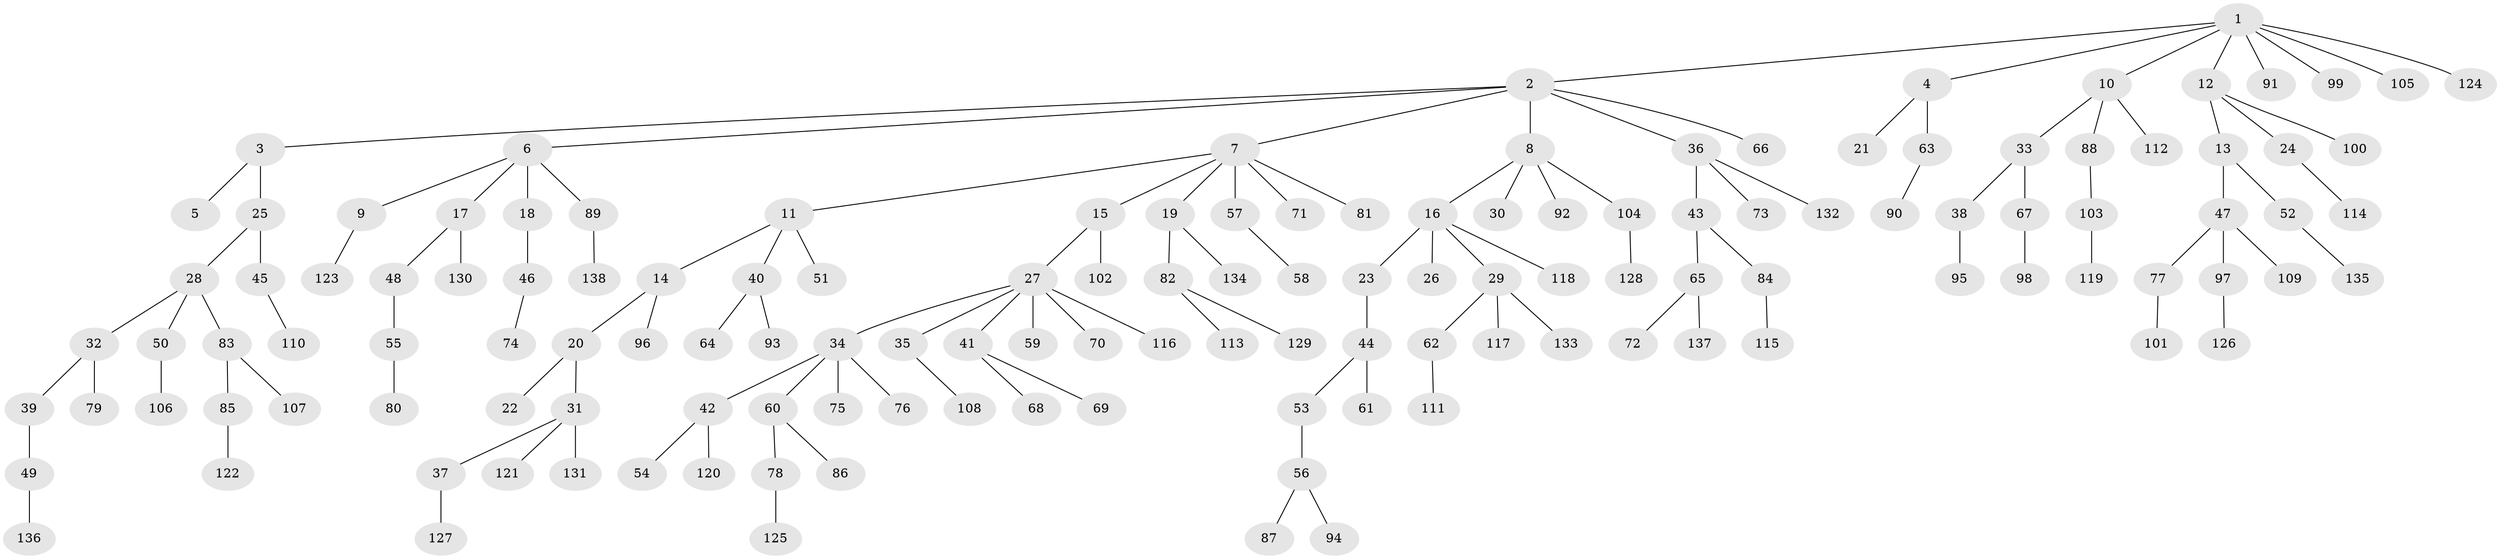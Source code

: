 // Generated by graph-tools (version 1.1) at 2025/26/03/09/25 03:26:25]
// undirected, 138 vertices, 137 edges
graph export_dot {
graph [start="1"]
  node [color=gray90,style=filled];
  1;
  2;
  3;
  4;
  5;
  6;
  7;
  8;
  9;
  10;
  11;
  12;
  13;
  14;
  15;
  16;
  17;
  18;
  19;
  20;
  21;
  22;
  23;
  24;
  25;
  26;
  27;
  28;
  29;
  30;
  31;
  32;
  33;
  34;
  35;
  36;
  37;
  38;
  39;
  40;
  41;
  42;
  43;
  44;
  45;
  46;
  47;
  48;
  49;
  50;
  51;
  52;
  53;
  54;
  55;
  56;
  57;
  58;
  59;
  60;
  61;
  62;
  63;
  64;
  65;
  66;
  67;
  68;
  69;
  70;
  71;
  72;
  73;
  74;
  75;
  76;
  77;
  78;
  79;
  80;
  81;
  82;
  83;
  84;
  85;
  86;
  87;
  88;
  89;
  90;
  91;
  92;
  93;
  94;
  95;
  96;
  97;
  98;
  99;
  100;
  101;
  102;
  103;
  104;
  105;
  106;
  107;
  108;
  109;
  110;
  111;
  112;
  113;
  114;
  115;
  116;
  117;
  118;
  119;
  120;
  121;
  122;
  123;
  124;
  125;
  126;
  127;
  128;
  129;
  130;
  131;
  132;
  133;
  134;
  135;
  136;
  137;
  138;
  1 -- 2;
  1 -- 4;
  1 -- 10;
  1 -- 12;
  1 -- 91;
  1 -- 99;
  1 -- 105;
  1 -- 124;
  2 -- 3;
  2 -- 6;
  2 -- 7;
  2 -- 8;
  2 -- 36;
  2 -- 66;
  3 -- 5;
  3 -- 25;
  4 -- 21;
  4 -- 63;
  6 -- 9;
  6 -- 17;
  6 -- 18;
  6 -- 89;
  7 -- 11;
  7 -- 15;
  7 -- 19;
  7 -- 57;
  7 -- 71;
  7 -- 81;
  8 -- 16;
  8 -- 30;
  8 -- 92;
  8 -- 104;
  9 -- 123;
  10 -- 33;
  10 -- 88;
  10 -- 112;
  11 -- 14;
  11 -- 40;
  11 -- 51;
  12 -- 13;
  12 -- 24;
  12 -- 100;
  13 -- 47;
  13 -- 52;
  14 -- 20;
  14 -- 96;
  15 -- 27;
  15 -- 102;
  16 -- 23;
  16 -- 26;
  16 -- 29;
  16 -- 118;
  17 -- 48;
  17 -- 130;
  18 -- 46;
  19 -- 82;
  19 -- 134;
  20 -- 22;
  20 -- 31;
  23 -- 44;
  24 -- 114;
  25 -- 28;
  25 -- 45;
  27 -- 34;
  27 -- 35;
  27 -- 41;
  27 -- 59;
  27 -- 70;
  27 -- 116;
  28 -- 32;
  28 -- 50;
  28 -- 83;
  29 -- 62;
  29 -- 117;
  29 -- 133;
  31 -- 37;
  31 -- 121;
  31 -- 131;
  32 -- 39;
  32 -- 79;
  33 -- 38;
  33 -- 67;
  34 -- 42;
  34 -- 60;
  34 -- 75;
  34 -- 76;
  35 -- 108;
  36 -- 43;
  36 -- 73;
  36 -- 132;
  37 -- 127;
  38 -- 95;
  39 -- 49;
  40 -- 64;
  40 -- 93;
  41 -- 68;
  41 -- 69;
  42 -- 54;
  42 -- 120;
  43 -- 65;
  43 -- 84;
  44 -- 53;
  44 -- 61;
  45 -- 110;
  46 -- 74;
  47 -- 77;
  47 -- 97;
  47 -- 109;
  48 -- 55;
  49 -- 136;
  50 -- 106;
  52 -- 135;
  53 -- 56;
  55 -- 80;
  56 -- 87;
  56 -- 94;
  57 -- 58;
  60 -- 78;
  60 -- 86;
  62 -- 111;
  63 -- 90;
  65 -- 72;
  65 -- 137;
  67 -- 98;
  77 -- 101;
  78 -- 125;
  82 -- 113;
  82 -- 129;
  83 -- 85;
  83 -- 107;
  84 -- 115;
  85 -- 122;
  88 -- 103;
  89 -- 138;
  97 -- 126;
  103 -- 119;
  104 -- 128;
}
